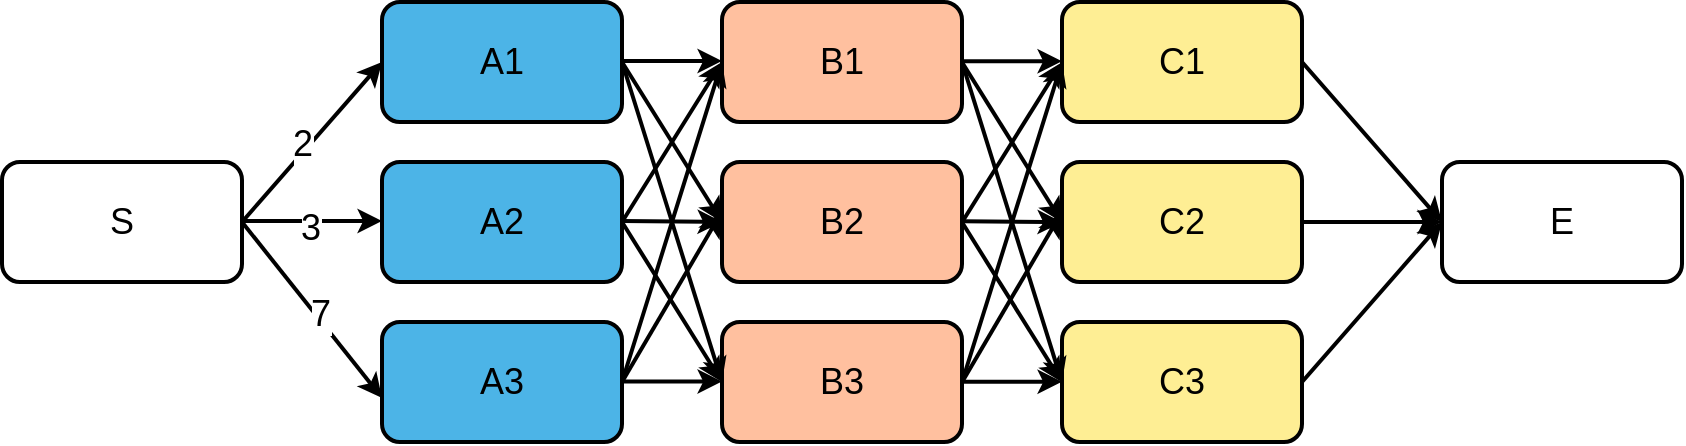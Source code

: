 <mxfile version="16.5.1" type="device" pages="10"><diagram id="IeV4z3LjLoU-jrJpBb6r" name="1"><mxGraphModel dx="2253" dy="852" grid="1" gridSize="10" guides="1" tooltips="1" connect="1" arrows="1" fold="1" page="1" pageScale="1" pageWidth="827" pageHeight="1169" math="0" shadow="0"><root><mxCell id="wiRBlctAMWUU96bmZBNh-0"/><mxCell id="wiRBlctAMWUU96bmZBNh-1" parent="wiRBlctAMWUU96bmZBNh-0"/><mxCell id="wiRBlctAMWUU96bmZBNh-2" value="&lt;font style=&quot;font-size: 18px&quot;&gt;S&lt;/font&gt;" style="rounded=1;whiteSpace=wrap;html=1;fillColor=none;strokeWidth=2;" parent="wiRBlctAMWUU96bmZBNh-1" vertex="1"><mxGeometry y="400" width="120" height="60" as="geometry"/></mxCell><mxCell id="wiRBlctAMWUU96bmZBNh-3" value="A1" style="rounded=1;whiteSpace=wrap;html=1;fillColor=#4CB4E7;strokeWidth=2;fontSize=18;" parent="wiRBlctAMWUU96bmZBNh-1" vertex="1"><mxGeometry x="190" y="320" width="120" height="60" as="geometry"/></mxCell><mxCell id="wiRBlctAMWUU96bmZBNh-4" value="" style="endArrow=classic;html=1;strokeWidth=2;rounded=0;fontSize=18;" parent="wiRBlctAMWUU96bmZBNh-1" edge="1"><mxGeometry width="50" height="50" relative="1" as="geometry"><mxPoint x="120" y="430" as="sourcePoint"/><mxPoint x="190" y="350" as="targetPoint"/></mxGeometry></mxCell><mxCell id="wiRBlctAMWUU96bmZBNh-42" value="2" style="edgeLabel;html=1;align=center;verticalAlign=middle;resizable=0;points=[];fontSize=18;" parent="wiRBlctAMWUU96bmZBNh-4" vertex="1" connectable="0"><mxGeometry x="-0.076" y="3" relative="1" as="geometry"><mxPoint as="offset"/></mxGeometry></mxCell><mxCell id="wiRBlctAMWUU96bmZBNh-5" value="A2" style="rounded=1;whiteSpace=wrap;html=1;fillColor=#4CB4E7;strokeWidth=2;fontSize=18;" parent="wiRBlctAMWUU96bmZBNh-1" vertex="1"><mxGeometry x="190" y="400" width="120" height="60" as="geometry"/></mxCell><mxCell id="wiRBlctAMWUU96bmZBNh-6" value="" style="endArrow=classic;html=1;strokeWidth=2;rounded=0;fontSize=18;" parent="wiRBlctAMWUU96bmZBNh-1" edge="1"><mxGeometry width="50" height="50" relative="1" as="geometry"><mxPoint x="120" y="429.5" as="sourcePoint"/><mxPoint x="190" y="429.5" as="targetPoint"/></mxGeometry></mxCell><mxCell id="wiRBlctAMWUU96bmZBNh-43" value="3" style="edgeLabel;html=1;align=center;verticalAlign=middle;resizable=0;points=[];fontSize=18;" parent="wiRBlctAMWUU96bmZBNh-6" vertex="1" connectable="0"><mxGeometry x="-0.029" y="-2" relative="1" as="geometry"><mxPoint y="1" as="offset"/></mxGeometry></mxCell><mxCell id="wiRBlctAMWUU96bmZBNh-7" value="A3" style="rounded=1;whiteSpace=wrap;html=1;fillColor=#4CB4E7;strokeWidth=2;fontSize=18;" parent="wiRBlctAMWUU96bmZBNh-1" vertex="1"><mxGeometry x="190" y="480" width="120" height="60" as="geometry"/></mxCell><mxCell id="wiRBlctAMWUU96bmZBNh-8" value="" style="endArrow=classic;html=1;strokeWidth=2;rounded=0;fontSize=18;entryX=0;entryY=0.633;entryDx=0;entryDy=0;entryPerimeter=0;exitX=1;exitY=0.5;exitDx=0;exitDy=0;" parent="wiRBlctAMWUU96bmZBNh-1" source="wiRBlctAMWUU96bmZBNh-2" target="wiRBlctAMWUU96bmZBNh-7" edge="1"><mxGeometry width="50" height="50" relative="1" as="geometry"><mxPoint x="130" y="450" as="sourcePoint"/><mxPoint x="130" y="490" as="targetPoint"/></mxGeometry></mxCell><mxCell id="wiRBlctAMWUU96bmZBNh-44" value="7" style="edgeLabel;html=1;align=center;verticalAlign=middle;resizable=0;points=[];fontSize=18;" parent="wiRBlctAMWUU96bmZBNh-8" vertex="1" connectable="0"><mxGeometry x="0.072" y="2" relative="1" as="geometry"><mxPoint as="offset"/></mxGeometry></mxCell><mxCell id="wiRBlctAMWUU96bmZBNh-9" value="B1" style="rounded=1;whiteSpace=wrap;html=1;fillColor=#FFC09F;strokeWidth=2;fontSize=18;" parent="wiRBlctAMWUU96bmZBNh-1" vertex="1"><mxGeometry x="360" y="320" width="120" height="60" as="geometry"/></mxCell><mxCell id="wiRBlctAMWUU96bmZBNh-10" value="B2" style="rounded=1;whiteSpace=wrap;html=1;fillColor=#FFC09F;strokeWidth=2;fontSize=18;" parent="wiRBlctAMWUU96bmZBNh-1" vertex="1"><mxGeometry x="360" y="400" width="120" height="60" as="geometry"/></mxCell><mxCell id="wiRBlctAMWUU96bmZBNh-11" value="B3" style="rounded=1;whiteSpace=wrap;html=1;fillColor=#FFC09F;strokeWidth=2;fontSize=18;" parent="wiRBlctAMWUU96bmZBNh-1" vertex="1"><mxGeometry x="360" y="480" width="120" height="60" as="geometry"/></mxCell><mxCell id="wiRBlctAMWUU96bmZBNh-12" value="C1" style="rounded=1;whiteSpace=wrap;html=1;fillColor=#feee94;strokeWidth=2;fontSize=18;" parent="wiRBlctAMWUU96bmZBNh-1" vertex="1"><mxGeometry x="530" y="320" width="120" height="60" as="geometry"/></mxCell><mxCell id="wiRBlctAMWUU96bmZBNh-13" value="C2" style="rounded=1;whiteSpace=wrap;html=1;fillColor=#feee94;strokeWidth=2;fontSize=18;" parent="wiRBlctAMWUU96bmZBNh-1" vertex="1"><mxGeometry x="530" y="400" width="120" height="60" as="geometry"/></mxCell><mxCell id="wiRBlctAMWUU96bmZBNh-14" value="C3" style="rounded=1;whiteSpace=wrap;html=1;fillColor=#feee94;strokeWidth=2;fontSize=18;" parent="wiRBlctAMWUU96bmZBNh-1" vertex="1"><mxGeometry x="530" y="480" width="120" height="60" as="geometry"/></mxCell><mxCell id="wiRBlctAMWUU96bmZBNh-15" value="E" style="rounded=1;whiteSpace=wrap;html=1;fillColor=none;strokeWidth=2;fontSize=18;" parent="wiRBlctAMWUU96bmZBNh-1" vertex="1"><mxGeometry x="720" y="400" width="120" height="60" as="geometry"/></mxCell><mxCell id="wiRBlctAMWUU96bmZBNh-16" value="" style="endArrow=classic;html=1;strokeWidth=2;rounded=0;fontSize=18;exitX=1;exitY=0.5;exitDx=0;exitDy=0;" parent="wiRBlctAMWUU96bmZBNh-1" source="wiRBlctAMWUU96bmZBNh-7" edge="1"><mxGeometry width="50" height="50" relative="1" as="geometry"><mxPoint x="330" y="460" as="sourcePoint"/><mxPoint x="360" y="350" as="targetPoint"/></mxGeometry></mxCell><mxCell id="wiRBlctAMWUU96bmZBNh-17" value="" style="endArrow=classic;html=1;strokeWidth=2;rounded=0;fontSize=18;entryX=0;entryY=0.5;entryDx=0;entryDy=0;" parent="wiRBlctAMWUU96bmZBNh-1" target="wiRBlctAMWUU96bmZBNh-10" edge="1"><mxGeometry width="50" height="50" relative="1" as="geometry"><mxPoint x="310" y="350" as="sourcePoint"/><mxPoint x="380" y="430" as="targetPoint"/></mxGeometry></mxCell><mxCell id="wiRBlctAMWUU96bmZBNh-18" value="" style="endArrow=classic;html=1;strokeWidth=2;rounded=0;fontSize=18;exitX=1;exitY=0.5;exitDx=0;exitDy=0;entryX=0;entryY=0.5;entryDx=0;entryDy=0;" parent="wiRBlctAMWUU96bmZBNh-1" source="wiRBlctAMWUU96bmZBNh-5" target="wiRBlctAMWUU96bmZBNh-11" edge="1"><mxGeometry width="50" height="50" relative="1" as="geometry"><mxPoint x="340" y="460" as="sourcePoint"/><mxPoint x="340" y="500" as="targetPoint"/></mxGeometry></mxCell><mxCell id="wiRBlctAMWUU96bmZBNh-22" value="" style="endArrow=classic;html=1;strokeWidth=2;rounded=0;fontSize=18;entryX=0;entryY=0.5;entryDx=0;entryDy=0;" parent="wiRBlctAMWUU96bmZBNh-1" target="wiRBlctAMWUU96bmZBNh-15" edge="1"><mxGeometry width="50" height="50" relative="1" as="geometry"><mxPoint x="650" y="350" as="sourcePoint"/><mxPoint x="730" y="430" as="targetPoint"/></mxGeometry></mxCell><mxCell id="wiRBlctAMWUU96bmZBNh-23" value="" style="endArrow=classic;html=1;strokeWidth=2;rounded=0;fontSize=18;exitX=1;exitY=0.5;exitDx=0;exitDy=0;" parent="wiRBlctAMWUU96bmZBNh-1" source="wiRBlctAMWUU96bmZBNh-13" edge="1"><mxGeometry width="50" height="50" relative="1" as="geometry"><mxPoint x="670" y="410" as="sourcePoint"/><mxPoint x="720" y="430" as="targetPoint"/></mxGeometry></mxCell><mxCell id="wiRBlctAMWUU96bmZBNh-24" value="" style="endArrow=classic;html=1;strokeWidth=2;rounded=0;fontSize=18;exitX=1;exitY=0.5;exitDx=0;exitDy=0;" parent="wiRBlctAMWUU96bmZBNh-1" source="wiRBlctAMWUU96bmZBNh-14" edge="1"><mxGeometry width="50" height="50" relative="1" as="geometry"><mxPoint x="650" y="510" as="sourcePoint"/><mxPoint x="720" y="430" as="targetPoint"/></mxGeometry></mxCell><mxCell id="wiRBlctAMWUU96bmZBNh-25" value="" style="endArrow=classic;html=1;strokeWidth=2;rounded=0;fontSize=18;" parent="wiRBlctAMWUU96bmZBNh-1" edge="1"><mxGeometry width="50" height="50" relative="1" as="geometry"><mxPoint x="310" y="349.5" as="sourcePoint"/><mxPoint x="360" y="349.5" as="targetPoint"/></mxGeometry></mxCell><mxCell id="wiRBlctAMWUU96bmZBNh-26" value="" style="endArrow=classic;html=1;strokeWidth=2;rounded=0;fontSize=18;entryX=0;entryY=0.5;entryDx=0;entryDy=0;" parent="wiRBlctAMWUU96bmZBNh-1" target="wiRBlctAMWUU96bmZBNh-11" edge="1"><mxGeometry width="50" height="50" relative="1" as="geometry"><mxPoint x="310" y="350" as="sourcePoint"/><mxPoint x="390" y="480" as="targetPoint"/></mxGeometry></mxCell><mxCell id="wiRBlctAMWUU96bmZBNh-27" value="" style="endArrow=classic;html=1;strokeWidth=2;rounded=0;fontSize=18;" parent="wiRBlctAMWUU96bmZBNh-1" edge="1"><mxGeometry width="50" height="50" relative="1" as="geometry"><mxPoint x="310" y="429.5" as="sourcePoint"/><mxPoint x="360" y="430" as="targetPoint"/></mxGeometry></mxCell><mxCell id="wiRBlctAMWUU96bmZBNh-28" value="" style="endArrow=classic;html=1;strokeWidth=2;rounded=0;fontSize=18;entryX=0;entryY=0.5;entryDx=0;entryDy=0;" parent="wiRBlctAMWUU96bmZBNh-1" target="wiRBlctAMWUU96bmZBNh-9" edge="1"><mxGeometry width="50" height="50" relative="1" as="geometry"><mxPoint x="310" y="430" as="sourcePoint"/><mxPoint x="350" y="310" as="targetPoint"/></mxGeometry></mxCell><mxCell id="wiRBlctAMWUU96bmZBNh-29" value="" style="endArrow=classic;html=1;strokeWidth=2;rounded=0;fontSize=18;" parent="wiRBlctAMWUU96bmZBNh-1" edge="1"><mxGeometry width="50" height="50" relative="1" as="geometry"><mxPoint x="310" y="509.76" as="sourcePoint"/><mxPoint x="360" y="509.76" as="targetPoint"/></mxGeometry></mxCell><mxCell id="wiRBlctAMWUU96bmZBNh-30" value="" style="endArrow=classic;html=1;strokeWidth=2;rounded=0;fontSize=18;entryX=-0.002;entryY=0.42;entryDx=0;entryDy=0;entryPerimeter=0;" parent="wiRBlctAMWUU96bmZBNh-1" target="wiRBlctAMWUU96bmZBNh-10" edge="1"><mxGeometry width="50" height="50" relative="1" as="geometry"><mxPoint x="310" y="510" as="sourcePoint"/><mxPoint x="350" y="440" as="targetPoint"/></mxGeometry></mxCell><mxCell id="wiRBlctAMWUU96bmZBNh-31" value="" style="endArrow=classic;html=1;strokeWidth=2;rounded=0;fontSize=18;exitX=1;exitY=0.5;exitDx=0;exitDy=0;" parent="wiRBlctAMWUU96bmZBNh-1" edge="1"><mxGeometry width="50" height="50" relative="1" as="geometry"><mxPoint x="480" y="510.13" as="sourcePoint"/><mxPoint x="530" y="350.13" as="targetPoint"/></mxGeometry></mxCell><mxCell id="wiRBlctAMWUU96bmZBNh-32" value="" style="endArrow=classic;html=1;strokeWidth=2;rounded=0;fontSize=18;entryX=0;entryY=0.5;entryDx=0;entryDy=0;" parent="wiRBlctAMWUU96bmZBNh-1" edge="1"><mxGeometry width="50" height="50" relative="1" as="geometry"><mxPoint x="480" y="350.13" as="sourcePoint"/><mxPoint x="530" y="430.13" as="targetPoint"/></mxGeometry></mxCell><mxCell id="wiRBlctAMWUU96bmZBNh-33" value="" style="endArrow=classic;html=1;strokeWidth=2;rounded=0;fontSize=18;exitX=1;exitY=0.5;exitDx=0;exitDy=0;entryX=0;entryY=0.5;entryDx=0;entryDy=0;" parent="wiRBlctAMWUU96bmZBNh-1" edge="1"><mxGeometry width="50" height="50" relative="1" as="geometry"><mxPoint x="480" y="430.13" as="sourcePoint"/><mxPoint x="530" y="510.13" as="targetPoint"/></mxGeometry></mxCell><mxCell id="wiRBlctAMWUU96bmZBNh-34" value="" style="endArrow=classic;html=1;strokeWidth=2;rounded=0;fontSize=18;" parent="wiRBlctAMWUU96bmZBNh-1" edge="1"><mxGeometry width="50" height="50" relative="1" as="geometry"><mxPoint x="480" y="349.63" as="sourcePoint"/><mxPoint x="530" y="349.63" as="targetPoint"/></mxGeometry></mxCell><mxCell id="wiRBlctAMWUU96bmZBNh-35" value="" style="endArrow=classic;html=1;strokeWidth=2;rounded=0;fontSize=18;entryX=0;entryY=0.5;entryDx=0;entryDy=0;" parent="wiRBlctAMWUU96bmZBNh-1" edge="1"><mxGeometry width="50" height="50" relative="1" as="geometry"><mxPoint x="480" y="350.13" as="sourcePoint"/><mxPoint x="530" y="510.13" as="targetPoint"/></mxGeometry></mxCell><mxCell id="wiRBlctAMWUU96bmZBNh-36" value="" style="endArrow=classic;html=1;strokeWidth=2;rounded=0;fontSize=18;" parent="wiRBlctAMWUU96bmZBNh-1" edge="1"><mxGeometry width="50" height="50" relative="1" as="geometry"><mxPoint x="480" y="429.63" as="sourcePoint"/><mxPoint x="530" y="430.13" as="targetPoint"/></mxGeometry></mxCell><mxCell id="wiRBlctAMWUU96bmZBNh-37" value="" style="endArrow=classic;html=1;strokeWidth=2;rounded=0;fontSize=18;entryX=0;entryY=0.5;entryDx=0;entryDy=0;" parent="wiRBlctAMWUU96bmZBNh-1" edge="1"><mxGeometry width="50" height="50" relative="1" as="geometry"><mxPoint x="480" y="430.13" as="sourcePoint"/><mxPoint x="530" y="350.13" as="targetPoint"/></mxGeometry></mxCell><mxCell id="wiRBlctAMWUU96bmZBNh-38" value="" style="endArrow=classic;html=1;strokeWidth=2;rounded=0;fontSize=18;" parent="wiRBlctAMWUU96bmZBNh-1" edge="1"><mxGeometry width="50" height="50" relative="1" as="geometry"><mxPoint x="480" y="509.89" as="sourcePoint"/><mxPoint x="530" y="509.89" as="targetPoint"/></mxGeometry></mxCell><mxCell id="wiRBlctAMWUU96bmZBNh-39" value="" style="endArrow=classic;html=1;strokeWidth=2;rounded=0;fontSize=18;entryX=-0.002;entryY=0.42;entryDx=0;entryDy=0;entryPerimeter=0;" parent="wiRBlctAMWUU96bmZBNh-1" edge="1"><mxGeometry width="50" height="50" relative="1" as="geometry"><mxPoint x="480" y="510.13" as="sourcePoint"/><mxPoint x="529.76" y="425.33" as="targetPoint"/></mxGeometry></mxCell></root></mxGraphModel></diagram><diagram id="14gpms-SrWwa4NAMcaww" name="2"><mxGraphModel dx="2253" dy="852" grid="1" gridSize="10" guides="1" tooltips="1" connect="1" arrows="1" fold="1" page="1" pageScale="1" pageWidth="827" pageHeight="1169" math="0" shadow="0"><root><mxCell id="0"/><mxCell id="1" parent="0"/><mxCell id="O--VEpG-N4n93llRWMkV-1" value="&lt;font style=&quot;font-size: 18px&quot;&gt;S&lt;/font&gt;" style="rounded=1;whiteSpace=wrap;html=1;fillColor=none;strokeWidth=2;" parent="1" vertex="1"><mxGeometry y="400" width="120" height="60" as="geometry"/></mxCell><mxCell id="O--VEpG-N4n93llRWMkV-2" value="A1" style="rounded=1;whiteSpace=wrap;html=1;fillColor=#4CB4E7;strokeWidth=2;fontSize=18;" parent="1" vertex="1"><mxGeometry x="190" y="320" width="120" height="60" as="geometry"/></mxCell><mxCell id="O--VEpG-N4n93llRWMkV-3" value="" style="endArrow=classic;html=1;strokeWidth=2;rounded=0;fontSize=18;" parent="1" edge="1"><mxGeometry width="50" height="50" relative="1" as="geometry"><mxPoint x="120" y="430" as="sourcePoint"/><mxPoint x="190" y="350" as="targetPoint"/></mxGeometry></mxCell><mxCell id="O--VEpG-N4n93llRWMkV-4" value="A2" style="rounded=1;whiteSpace=wrap;html=1;fillColor=#4CB4E7;strokeWidth=2;fontSize=18;" parent="1" vertex="1"><mxGeometry x="190" y="400" width="120" height="60" as="geometry"/></mxCell><mxCell id="O--VEpG-N4n93llRWMkV-5" value="" style="endArrow=classic;html=1;strokeWidth=2;rounded=0;fontSize=18;" parent="1" edge="1"><mxGeometry width="50" height="50" relative="1" as="geometry"><mxPoint x="120" y="429.5" as="sourcePoint"/><mxPoint x="190" y="429.5" as="targetPoint"/></mxGeometry></mxCell><mxCell id="O--VEpG-N4n93llRWMkV-6" value="A3" style="rounded=1;whiteSpace=wrap;html=1;fillColor=#4CB4E7;strokeWidth=2;fontSize=18;" parent="1" vertex="1"><mxGeometry x="190" y="480" width="120" height="60" as="geometry"/></mxCell><mxCell id="O--VEpG-N4n93llRWMkV-7" value="" style="endArrow=classic;html=1;strokeWidth=2;rounded=0;fontSize=18;entryX=0;entryY=0.633;entryDx=0;entryDy=0;entryPerimeter=0;exitX=1;exitY=0.5;exitDx=0;exitDy=0;" parent="1" source="O--VEpG-N4n93llRWMkV-1" target="O--VEpG-N4n93llRWMkV-6" edge="1"><mxGeometry width="50" height="50" relative="1" as="geometry"><mxPoint x="130" y="450" as="sourcePoint"/><mxPoint x="130" y="490" as="targetPoint"/></mxGeometry></mxCell><mxCell id="O--VEpG-N4n93llRWMkV-8" value="B1" style="rounded=1;whiteSpace=wrap;html=1;fillColor=#FFC09F;strokeWidth=2;fontSize=18;" parent="1" vertex="1"><mxGeometry x="360" y="320" width="120" height="60" as="geometry"/></mxCell><mxCell id="O--VEpG-N4n93llRWMkV-9" value="B2" style="rounded=1;whiteSpace=wrap;html=1;fillColor=#FFC09F;strokeWidth=2;fontSize=18;" parent="1" vertex="1"><mxGeometry x="360" y="400" width="120" height="60" as="geometry"/></mxCell><mxCell id="O--VEpG-N4n93llRWMkV-10" value="B3" style="rounded=1;whiteSpace=wrap;html=1;fillColor=#FFC09F;strokeWidth=2;fontSize=18;" parent="1" vertex="1"><mxGeometry x="360" y="480" width="120" height="60" as="geometry"/></mxCell><mxCell id="O--VEpG-N4n93llRWMkV-11" value="C1" style="rounded=1;whiteSpace=wrap;html=1;fillColor=#feee94;strokeWidth=2;fontSize=18;" parent="1" vertex="1"><mxGeometry x="530" y="320" width="120" height="60" as="geometry"/></mxCell><mxCell id="O--VEpG-N4n93llRWMkV-12" value="C2" style="rounded=1;whiteSpace=wrap;html=1;fillColor=#feee94;strokeWidth=2;fontSize=18;" parent="1" vertex="1"><mxGeometry x="530" y="400" width="120" height="60" as="geometry"/></mxCell><mxCell id="O--VEpG-N4n93llRWMkV-13" value="C3" style="rounded=1;whiteSpace=wrap;html=1;fillColor=#feee94;strokeWidth=2;fontSize=18;" parent="1" vertex="1"><mxGeometry x="530" y="480" width="120" height="60" as="geometry"/></mxCell><mxCell id="O--VEpG-N4n93llRWMkV-14" value="E" style="rounded=1;whiteSpace=wrap;html=1;fillColor=none;strokeWidth=2;fontSize=18;" parent="1" vertex="1"><mxGeometry x="720" y="400" width="120" height="60" as="geometry"/></mxCell></root></mxGraphModel></diagram><diagram id="Zgkv8c3CZeacosNwa1Gf" name="3"><mxGraphModel dx="2253" dy="852" grid="1" gridSize="10" guides="1" tooltips="1" connect="1" arrows="1" fold="1" page="1" pageScale="1" pageWidth="827" pageHeight="1169" math="0" shadow="0"><root><mxCell id="RjVhcJeTLjDNl_Sndxq1-0"/><mxCell id="RjVhcJeTLjDNl_Sndxq1-1" parent="RjVhcJeTLjDNl_Sndxq1-0"/><mxCell id="1sgri3Ai8kp6iSLVei0u-0" value="&lt;font style=&quot;font-size: 18px&quot;&gt;S&lt;/font&gt;" style="rounded=1;whiteSpace=wrap;html=1;fillColor=none;strokeWidth=2;" parent="RjVhcJeTLjDNl_Sndxq1-1" vertex="1"><mxGeometry y="400" width="120" height="60" as="geometry"/></mxCell><mxCell id="1sgri3Ai8kp6iSLVei0u-1" value="A1" style="rounded=1;whiteSpace=wrap;html=1;fillColor=#4CB4E7;strokeWidth=2;fontSize=18;" parent="RjVhcJeTLjDNl_Sndxq1-1" vertex="1"><mxGeometry x="190" y="320" width="120" height="60" as="geometry"/></mxCell><mxCell id="1sgri3Ai8kp6iSLVei0u-2" value="" style="endArrow=classic;html=1;strokeWidth=2;rounded=0;fontSize=18;" parent="RjVhcJeTLjDNl_Sndxq1-1" edge="1"><mxGeometry width="50" height="50" relative="1" as="geometry"><mxPoint x="120" y="430" as="sourcePoint"/><mxPoint x="190" y="350" as="targetPoint"/></mxGeometry></mxCell><mxCell id="1sgri3Ai8kp6iSLVei0u-3" value="A2" style="rounded=1;whiteSpace=wrap;html=1;fillColor=#4CB4E7;strokeWidth=2;fontSize=18;" parent="RjVhcJeTLjDNl_Sndxq1-1" vertex="1"><mxGeometry x="190" y="400" width="120" height="60" as="geometry"/></mxCell><mxCell id="1sgri3Ai8kp6iSLVei0u-4" value="" style="endArrow=classic;html=1;strokeWidth=2;rounded=0;fontSize=18;" parent="RjVhcJeTLjDNl_Sndxq1-1" edge="1"><mxGeometry width="50" height="50" relative="1" as="geometry"><mxPoint x="120" y="429.5" as="sourcePoint"/><mxPoint x="190" y="429.5" as="targetPoint"/></mxGeometry></mxCell><mxCell id="1sgri3Ai8kp6iSLVei0u-5" value="A3" style="rounded=1;whiteSpace=wrap;html=1;fillColor=#4CB4E7;strokeWidth=2;fontSize=18;" parent="RjVhcJeTLjDNl_Sndxq1-1" vertex="1"><mxGeometry x="190" y="480" width="120" height="60" as="geometry"/></mxCell><mxCell id="1sgri3Ai8kp6iSLVei0u-6" value="" style="endArrow=classic;html=1;strokeWidth=2;rounded=0;fontSize=18;entryX=0;entryY=0.633;entryDx=0;entryDy=0;entryPerimeter=0;exitX=1;exitY=0.5;exitDx=0;exitDy=0;" parent="RjVhcJeTLjDNl_Sndxq1-1" source="1sgri3Ai8kp6iSLVei0u-0" target="1sgri3Ai8kp6iSLVei0u-5" edge="1"><mxGeometry width="50" height="50" relative="1" as="geometry"><mxPoint x="130" y="450" as="sourcePoint"/><mxPoint x="130" y="490" as="targetPoint"/></mxGeometry></mxCell><mxCell id="1sgri3Ai8kp6iSLVei0u-7" value="B1" style="rounded=1;whiteSpace=wrap;html=1;fillColor=#FFC09F;strokeWidth=2;fontSize=18;" parent="RjVhcJeTLjDNl_Sndxq1-1" vertex="1"><mxGeometry x="360" y="320" width="120" height="60" as="geometry"/></mxCell><mxCell id="1sgri3Ai8kp6iSLVei0u-8" value="B2" style="rounded=1;whiteSpace=wrap;html=1;fillColor=#FFC09F;strokeWidth=2;fontSize=18;" parent="RjVhcJeTLjDNl_Sndxq1-1" vertex="1"><mxGeometry x="360" y="400" width="120" height="60" as="geometry"/></mxCell><mxCell id="1sgri3Ai8kp6iSLVei0u-9" value="B3" style="rounded=1;whiteSpace=wrap;html=1;fillColor=#FFC09F;strokeWidth=2;fontSize=18;" parent="RjVhcJeTLjDNl_Sndxq1-1" vertex="1"><mxGeometry x="360" y="480" width="120" height="60" as="geometry"/></mxCell><mxCell id="1sgri3Ai8kp6iSLVei0u-10" value="C1" style="rounded=1;whiteSpace=wrap;html=1;fillColor=#feee94;strokeWidth=2;fontSize=18;" parent="RjVhcJeTLjDNl_Sndxq1-1" vertex="1"><mxGeometry x="530" y="320" width="120" height="60" as="geometry"/></mxCell><mxCell id="1sgri3Ai8kp6iSLVei0u-11" value="C2" style="rounded=1;whiteSpace=wrap;html=1;fillColor=#feee94;strokeWidth=2;fontSize=18;" parent="RjVhcJeTLjDNl_Sndxq1-1" vertex="1"><mxGeometry x="530" y="400" width="120" height="60" as="geometry"/></mxCell><mxCell id="1sgri3Ai8kp6iSLVei0u-12" value="C3" style="rounded=1;whiteSpace=wrap;html=1;fillColor=#feee94;strokeWidth=2;fontSize=18;" parent="RjVhcJeTLjDNl_Sndxq1-1" vertex="1"><mxGeometry x="530" y="480" width="120" height="60" as="geometry"/></mxCell><mxCell id="1sgri3Ai8kp6iSLVei0u-13" value="E" style="rounded=1;whiteSpace=wrap;html=1;fillColor=none;strokeWidth=2;fontSize=18;" parent="RjVhcJeTLjDNl_Sndxq1-1" vertex="1"><mxGeometry x="720" y="400" width="120" height="60" as="geometry"/></mxCell><mxCell id="1sgri3Ai8kp6iSLVei0u-14" value="" style="endArrow=classic;html=1;strokeWidth=2;rounded=0;fontSize=18;entryX=0;entryY=0.5;entryDx=0;entryDy=0;" parent="RjVhcJeTLjDNl_Sndxq1-1" target="1sgri3Ai8kp6iSLVei0u-7" edge="1"><mxGeometry width="50" height="50" relative="1" as="geometry"><mxPoint x="310" y="349.71" as="sourcePoint"/><mxPoint x="350" y="349.71" as="targetPoint"/></mxGeometry></mxCell><mxCell id="1sgri3Ai8kp6iSLVei0u-15" value="" style="endArrow=classic;html=1;strokeWidth=2;rounded=0;fontSize=18;exitX=1;exitY=0.5;exitDx=0;exitDy=0;" parent="RjVhcJeTLjDNl_Sndxq1-1" source="1sgri3Ai8kp6iSLVei0u-3" edge="1"><mxGeometry width="50" height="50" relative="1" as="geometry"><mxPoint x="410" y="420" as="sourcePoint"/><mxPoint x="360" y="350" as="targetPoint"/></mxGeometry></mxCell><mxCell id="1sgri3Ai8kp6iSLVei0u-16" value="" style="endArrow=classic;html=1;strokeWidth=2;rounded=0;fontSize=18;exitX=1;exitY=0.5;exitDx=0;exitDy=0;" parent="RjVhcJeTLjDNl_Sndxq1-1" source="1sgri3Ai8kp6iSLVei0u-5" edge="1"><mxGeometry width="50" height="50" relative="1" as="geometry"><mxPoint x="330" y="460" as="sourcePoint"/><mxPoint x="360" y="350" as="targetPoint"/></mxGeometry></mxCell></root></mxGraphModel></diagram><diagram id="5SaLRU8R8rgUMynYtouf" name="4"><mxGraphModel dx="2253" dy="852" grid="1" gridSize="10" guides="1" tooltips="1" connect="1" arrows="1" fold="1" page="1" pageScale="1" pageWidth="827" pageHeight="1169" math="0" shadow="0"><root><mxCell id="UMqQcQquc3N5X_1fqwTs-0"/><mxCell id="UMqQcQquc3N5X_1fqwTs-1" parent="UMqQcQquc3N5X_1fqwTs-0"/><mxCell id="ooPzUdjEnsf9MCyTshUB-0" value="&lt;font style=&quot;font-size: 18px&quot;&gt;S&lt;/font&gt;" style="rounded=1;whiteSpace=wrap;html=1;fillColor=none;strokeWidth=2;" parent="UMqQcQquc3N5X_1fqwTs-1" vertex="1"><mxGeometry y="400" width="120" height="60" as="geometry"/></mxCell><mxCell id="ooPzUdjEnsf9MCyTshUB-1" value="A1" style="rounded=1;whiteSpace=wrap;html=1;fillColor=#4CB4E7;strokeWidth=2;fontSize=18;" parent="UMqQcQquc3N5X_1fqwTs-1" vertex="1"><mxGeometry x="190" y="320" width="120" height="60" as="geometry"/></mxCell><mxCell id="ooPzUdjEnsf9MCyTshUB-3" value="A2" style="rounded=1;whiteSpace=wrap;html=1;fillColor=#4CB4E7;strokeWidth=2;fontSize=18;" parent="UMqQcQquc3N5X_1fqwTs-1" vertex="1"><mxGeometry x="190" y="400" width="120" height="60" as="geometry"/></mxCell><mxCell id="ooPzUdjEnsf9MCyTshUB-5" value="A3" style="rounded=1;whiteSpace=wrap;html=1;fillColor=#4CB4E7;strokeWidth=2;fontSize=18;" parent="UMqQcQquc3N5X_1fqwTs-1" vertex="1"><mxGeometry x="190" y="480" width="120" height="60" as="geometry"/></mxCell><mxCell id="ooPzUdjEnsf9MCyTshUB-6" value="" style="endArrow=classic;html=1;strokeWidth=2;rounded=0;fontSize=18;entryX=0;entryY=0.633;entryDx=0;entryDy=0;entryPerimeter=0;exitX=1;exitY=0.5;exitDx=0;exitDy=0;" parent="UMqQcQquc3N5X_1fqwTs-1" source="ooPzUdjEnsf9MCyTshUB-0" target="ooPzUdjEnsf9MCyTshUB-5" edge="1"><mxGeometry width="50" height="50" relative="1" as="geometry"><mxPoint x="130" y="450" as="sourcePoint"/><mxPoint x="130" y="490" as="targetPoint"/></mxGeometry></mxCell><mxCell id="ooPzUdjEnsf9MCyTshUB-7" value="B1" style="rounded=1;whiteSpace=wrap;html=1;fillColor=#FFC09F;strokeWidth=2;fontSize=18;" parent="UMqQcQquc3N5X_1fqwTs-1" vertex="1"><mxGeometry x="360" y="320" width="120" height="60" as="geometry"/></mxCell><mxCell id="ooPzUdjEnsf9MCyTshUB-8" value="B2" style="rounded=1;whiteSpace=wrap;html=1;fillColor=#FFC09F;strokeWidth=2;fontSize=18;" parent="UMqQcQquc3N5X_1fqwTs-1" vertex="1"><mxGeometry x="360" y="400" width="120" height="60" as="geometry"/></mxCell><mxCell id="ooPzUdjEnsf9MCyTshUB-9" value="B3" style="rounded=1;whiteSpace=wrap;html=1;fillColor=#FFC09F;strokeWidth=2;fontSize=18;" parent="UMqQcQquc3N5X_1fqwTs-1" vertex="1"><mxGeometry x="360" y="480" width="120" height="60" as="geometry"/></mxCell><mxCell id="ooPzUdjEnsf9MCyTshUB-10" value="C1" style="rounded=1;whiteSpace=wrap;html=1;fillColor=#feee94;strokeWidth=2;fontSize=18;" parent="UMqQcQquc3N5X_1fqwTs-1" vertex="1"><mxGeometry x="530" y="320" width="120" height="60" as="geometry"/></mxCell><mxCell id="ooPzUdjEnsf9MCyTshUB-11" value="C2" style="rounded=1;whiteSpace=wrap;html=1;fillColor=#feee94;strokeWidth=2;fontSize=18;" parent="UMqQcQquc3N5X_1fqwTs-1" vertex="1"><mxGeometry x="530" y="400" width="120" height="60" as="geometry"/></mxCell><mxCell id="ooPzUdjEnsf9MCyTshUB-12" value="C3" style="rounded=1;whiteSpace=wrap;html=1;fillColor=#feee94;strokeWidth=2;fontSize=18;" parent="UMqQcQquc3N5X_1fqwTs-1" vertex="1"><mxGeometry x="530" y="480" width="120" height="60" as="geometry"/></mxCell><mxCell id="ooPzUdjEnsf9MCyTshUB-13" value="E" style="rounded=1;whiteSpace=wrap;html=1;fillColor=none;strokeWidth=2;fontSize=18;" parent="UMqQcQquc3N5X_1fqwTs-1" vertex="1"><mxGeometry x="720" y="400" width="120" height="60" as="geometry"/></mxCell><mxCell id="ooPzUdjEnsf9MCyTshUB-16" value="" style="endArrow=classic;html=1;strokeWidth=2;rounded=0;fontSize=18;exitX=1;exitY=0.5;exitDx=0;exitDy=0;" parent="UMqQcQquc3N5X_1fqwTs-1" source="ooPzUdjEnsf9MCyTshUB-5" edge="1"><mxGeometry width="50" height="50" relative="1" as="geometry"><mxPoint x="330" y="460" as="sourcePoint"/><mxPoint x="360" y="350" as="targetPoint"/></mxGeometry></mxCell></root></mxGraphModel></diagram><diagram id="g8Bx3k2RMKRQij05l3dD" name="5"><mxGraphModel dx="2253" dy="852" grid="1" gridSize="10" guides="1" tooltips="1" connect="1" arrows="1" fold="1" page="1" pageScale="1" pageWidth="827" pageHeight="1169" math="0" shadow="0"><root><mxCell id="kY3VJ2uVVDjvG5QDADVC-0"/><mxCell id="kY3VJ2uVVDjvG5QDADVC-1" parent="kY3VJ2uVVDjvG5QDADVC-0"/><mxCell id="nuC5XuJVHXqqYSEahgYm-0" value="&lt;font style=&quot;font-size: 18px&quot;&gt;S&lt;/font&gt;" style="rounded=1;whiteSpace=wrap;html=1;fillColor=none;strokeWidth=2;" parent="kY3VJ2uVVDjvG5QDADVC-1" vertex="1"><mxGeometry y="400" width="120" height="60" as="geometry"/></mxCell><mxCell id="nuC5XuJVHXqqYSEahgYm-1" value="A1" style="rounded=1;whiteSpace=wrap;html=1;fillColor=#4CB4E7;strokeWidth=2;fontSize=18;" parent="kY3VJ2uVVDjvG5QDADVC-1" vertex="1"><mxGeometry x="190" y="320" width="120" height="60" as="geometry"/></mxCell><mxCell id="nuC5XuJVHXqqYSEahgYm-2" value="" style="endArrow=classic;html=1;strokeWidth=2;rounded=0;fontSize=18;" parent="kY3VJ2uVVDjvG5QDADVC-1" edge="1"><mxGeometry width="50" height="50" relative="1" as="geometry"><mxPoint x="120" y="430" as="sourcePoint"/><mxPoint x="190" y="350" as="targetPoint"/></mxGeometry></mxCell><mxCell id="nuC5XuJVHXqqYSEahgYm-3" value="A2" style="rounded=1;whiteSpace=wrap;html=1;fillColor=#4CB4E7;strokeWidth=2;fontSize=18;" parent="kY3VJ2uVVDjvG5QDADVC-1" vertex="1"><mxGeometry x="190" y="400" width="120" height="60" as="geometry"/></mxCell><mxCell id="nuC5XuJVHXqqYSEahgYm-4" value="" style="endArrow=classic;html=1;strokeWidth=2;rounded=0;fontSize=18;" parent="kY3VJ2uVVDjvG5QDADVC-1" edge="1"><mxGeometry width="50" height="50" relative="1" as="geometry"><mxPoint x="120" y="429.5" as="sourcePoint"/><mxPoint x="190" y="429.5" as="targetPoint"/></mxGeometry></mxCell><mxCell id="nuC5XuJVHXqqYSEahgYm-5" value="A3" style="rounded=1;whiteSpace=wrap;html=1;fillColor=#4CB4E7;strokeWidth=2;fontSize=18;" parent="kY3VJ2uVVDjvG5QDADVC-1" vertex="1"><mxGeometry x="190" y="480" width="120" height="60" as="geometry"/></mxCell><mxCell id="nuC5XuJVHXqqYSEahgYm-6" value="" style="endArrow=classic;html=1;strokeWidth=2;rounded=0;fontSize=18;entryX=0;entryY=0.633;entryDx=0;entryDy=0;entryPerimeter=0;exitX=1;exitY=0.5;exitDx=0;exitDy=0;" parent="kY3VJ2uVVDjvG5QDADVC-1" source="nuC5XuJVHXqqYSEahgYm-0" target="nuC5XuJVHXqqYSEahgYm-5" edge="1"><mxGeometry width="50" height="50" relative="1" as="geometry"><mxPoint x="130" y="450" as="sourcePoint"/><mxPoint x="130" y="490" as="targetPoint"/></mxGeometry></mxCell><mxCell id="nuC5XuJVHXqqYSEahgYm-7" value="B1" style="rounded=1;whiteSpace=wrap;html=1;fillColor=#FFC09F;strokeWidth=2;fontSize=18;" parent="kY3VJ2uVVDjvG5QDADVC-1" vertex="1"><mxGeometry x="360" y="320" width="120" height="60" as="geometry"/></mxCell><mxCell id="nuC5XuJVHXqqYSEahgYm-8" value="B2" style="rounded=1;whiteSpace=wrap;html=1;fillColor=#FFC09F;strokeWidth=2;fontSize=18;" parent="kY3VJ2uVVDjvG5QDADVC-1" vertex="1"><mxGeometry x="360" y="400" width="120" height="60" as="geometry"/></mxCell><mxCell id="nuC5XuJVHXqqYSEahgYm-9" value="B3" style="rounded=1;whiteSpace=wrap;html=1;fillColor=#FFC09F;strokeWidth=2;fontSize=18;" parent="kY3VJ2uVVDjvG5QDADVC-1" vertex="1"><mxGeometry x="360" y="480" width="120" height="60" as="geometry"/></mxCell><mxCell id="nuC5XuJVHXqqYSEahgYm-10" value="C1" style="rounded=1;whiteSpace=wrap;html=1;fillColor=#feee94;strokeWidth=2;fontSize=18;" parent="kY3VJ2uVVDjvG5QDADVC-1" vertex="1"><mxGeometry x="530" y="320" width="120" height="60" as="geometry"/></mxCell><mxCell id="nuC5XuJVHXqqYSEahgYm-11" value="C2" style="rounded=1;whiteSpace=wrap;html=1;fillColor=#feee94;strokeWidth=2;fontSize=18;" parent="kY3VJ2uVVDjvG5QDADVC-1" vertex="1"><mxGeometry x="530" y="400" width="120" height="60" as="geometry"/></mxCell><mxCell id="nuC5XuJVHXqqYSEahgYm-12" value="C3" style="rounded=1;whiteSpace=wrap;html=1;fillColor=#feee94;strokeWidth=2;fontSize=18;" parent="kY3VJ2uVVDjvG5QDADVC-1" vertex="1"><mxGeometry x="530" y="480" width="120" height="60" as="geometry"/></mxCell><mxCell id="nuC5XuJVHXqqYSEahgYm-13" value="E" style="rounded=1;whiteSpace=wrap;html=1;fillColor=none;strokeWidth=2;fontSize=18;" parent="kY3VJ2uVVDjvG5QDADVC-1" vertex="1"><mxGeometry x="720" y="400" width="120" height="60" as="geometry"/></mxCell><mxCell id="nuC5XuJVHXqqYSEahgYm-16" value="" style="endArrow=classic;html=1;strokeWidth=2;rounded=0;fontSize=18;exitX=1;exitY=0.5;exitDx=0;exitDy=0;" parent="kY3VJ2uVVDjvG5QDADVC-1" source="nuC5XuJVHXqqYSEahgYm-5" edge="1"><mxGeometry width="50" height="50" relative="1" as="geometry"><mxPoint x="330" y="460" as="sourcePoint"/><mxPoint x="360" y="350" as="targetPoint"/></mxGeometry></mxCell><mxCell id="nuC5XuJVHXqqYSEahgYm-17" value="" style="endArrow=classic;html=1;strokeWidth=2;rounded=0;fontSize=18;entryX=0;entryY=0.5;entryDx=0;entryDy=0;" parent="kY3VJ2uVVDjvG5QDADVC-1" target="nuC5XuJVHXqqYSEahgYm-8" edge="1"><mxGeometry width="50" height="50" relative="1" as="geometry"><mxPoint x="310" y="350" as="sourcePoint"/><mxPoint x="380" y="430" as="targetPoint"/></mxGeometry></mxCell><mxCell id="nuC5XuJVHXqqYSEahgYm-18" value="" style="endArrow=classic;html=1;strokeWidth=2;rounded=0;fontSize=18;exitX=1;exitY=0.5;exitDx=0;exitDy=0;entryX=0;entryY=0.5;entryDx=0;entryDy=0;" parent="kY3VJ2uVVDjvG5QDADVC-1" source="nuC5XuJVHXqqYSEahgYm-3" target="nuC5XuJVHXqqYSEahgYm-9" edge="1"><mxGeometry width="50" height="50" relative="1" as="geometry"><mxPoint x="340" y="460" as="sourcePoint"/><mxPoint x="340" y="500" as="targetPoint"/></mxGeometry></mxCell></root></mxGraphModel></diagram><diagram id="Fdtiux31UmNYrLR15klS" name="6"><mxGraphModel dx="2253" dy="852" grid="1" gridSize="10" guides="1" tooltips="1" connect="1" arrows="1" fold="1" page="1" pageScale="1" pageWidth="827" pageHeight="1169" math="0" shadow="0"><root><mxCell id="NJCROIEOF_gjjXmO97Rb-0"/><mxCell id="NJCROIEOF_gjjXmO97Rb-1" parent="NJCROIEOF_gjjXmO97Rb-0"/><mxCell id="F4SzG_mkRWaC9htHgobN-0" value="&lt;font style=&quot;font-size: 18px&quot;&gt;S&lt;/font&gt;" style="rounded=1;whiteSpace=wrap;html=1;fillColor=none;strokeWidth=2;" parent="NJCROIEOF_gjjXmO97Rb-1" vertex="1"><mxGeometry y="400" width="120" height="60" as="geometry"/></mxCell><mxCell id="F4SzG_mkRWaC9htHgobN-1" value="A1" style="rounded=1;whiteSpace=wrap;html=1;fillColor=#4CB4E7;strokeWidth=2;fontSize=18;" parent="NJCROIEOF_gjjXmO97Rb-1" vertex="1"><mxGeometry x="190" y="320" width="120" height="60" as="geometry"/></mxCell><mxCell id="F4SzG_mkRWaC9htHgobN-2" value="" style="endArrow=classic;html=1;strokeWidth=2;rounded=0;fontSize=18;" parent="NJCROIEOF_gjjXmO97Rb-1" edge="1"><mxGeometry width="50" height="50" relative="1" as="geometry"><mxPoint x="120" y="430" as="sourcePoint"/><mxPoint x="190" y="350" as="targetPoint"/></mxGeometry></mxCell><mxCell id="F4SzG_mkRWaC9htHgobN-3" value="A2" style="rounded=1;whiteSpace=wrap;html=1;fillColor=#4CB4E7;strokeWidth=2;fontSize=18;" parent="NJCROIEOF_gjjXmO97Rb-1" vertex="1"><mxGeometry x="190" y="400" width="120" height="60" as="geometry"/></mxCell><mxCell id="F4SzG_mkRWaC9htHgobN-4" value="" style="endArrow=classic;html=1;strokeWidth=2;rounded=0;fontSize=18;" parent="NJCROIEOF_gjjXmO97Rb-1" edge="1"><mxGeometry width="50" height="50" relative="1" as="geometry"><mxPoint x="120" y="429.5" as="sourcePoint"/><mxPoint x="190" y="429.5" as="targetPoint"/></mxGeometry></mxCell><mxCell id="F4SzG_mkRWaC9htHgobN-5" value="A3" style="rounded=1;whiteSpace=wrap;html=1;fillColor=#4CB4E7;strokeWidth=2;fontSize=18;" parent="NJCROIEOF_gjjXmO97Rb-1" vertex="1"><mxGeometry x="190" y="480" width="120" height="60" as="geometry"/></mxCell><mxCell id="F4SzG_mkRWaC9htHgobN-6" value="" style="endArrow=classic;html=1;strokeWidth=2;rounded=0;fontSize=18;entryX=0;entryY=0.633;entryDx=0;entryDy=0;entryPerimeter=0;exitX=1;exitY=0.5;exitDx=0;exitDy=0;" parent="NJCROIEOF_gjjXmO97Rb-1" source="F4SzG_mkRWaC9htHgobN-0" target="F4SzG_mkRWaC9htHgobN-5" edge="1"><mxGeometry width="50" height="50" relative="1" as="geometry"><mxPoint x="130" y="450" as="sourcePoint"/><mxPoint x="130" y="490" as="targetPoint"/></mxGeometry></mxCell><mxCell id="F4SzG_mkRWaC9htHgobN-7" value="B1" style="rounded=1;whiteSpace=wrap;html=1;fillColor=#FFC09F;strokeWidth=2;fontSize=18;" parent="NJCROIEOF_gjjXmO97Rb-1" vertex="1"><mxGeometry x="360" y="320" width="120" height="60" as="geometry"/></mxCell><mxCell id="F4SzG_mkRWaC9htHgobN-8" value="B2" style="rounded=1;whiteSpace=wrap;html=1;fillColor=#FFC09F;strokeWidth=2;fontSize=18;" parent="NJCROIEOF_gjjXmO97Rb-1" vertex="1"><mxGeometry x="360" y="400" width="120" height="60" as="geometry"/></mxCell><mxCell id="F4SzG_mkRWaC9htHgobN-9" value="B3" style="rounded=1;whiteSpace=wrap;html=1;fillColor=#FFC09F;strokeWidth=2;fontSize=18;" parent="NJCROIEOF_gjjXmO97Rb-1" vertex="1"><mxGeometry x="360" y="480" width="120" height="60" as="geometry"/></mxCell><mxCell id="F4SzG_mkRWaC9htHgobN-10" value="C1" style="rounded=1;whiteSpace=wrap;html=1;fillColor=#feee94;strokeWidth=2;fontSize=18;" parent="NJCROIEOF_gjjXmO97Rb-1" vertex="1"><mxGeometry x="530" y="320" width="120" height="60" as="geometry"/></mxCell><mxCell id="F4SzG_mkRWaC9htHgobN-11" value="C2" style="rounded=1;whiteSpace=wrap;html=1;fillColor=#feee94;strokeWidth=2;fontSize=18;" parent="NJCROIEOF_gjjXmO97Rb-1" vertex="1"><mxGeometry x="530" y="400" width="120" height="60" as="geometry"/></mxCell><mxCell id="F4SzG_mkRWaC9htHgobN-12" value="C3" style="rounded=1;whiteSpace=wrap;html=1;fillColor=#feee94;strokeWidth=2;fontSize=18;" parent="NJCROIEOF_gjjXmO97Rb-1" vertex="1"><mxGeometry x="530" y="480" width="120" height="60" as="geometry"/></mxCell><mxCell id="F4SzG_mkRWaC9htHgobN-13" value="E" style="rounded=1;whiteSpace=wrap;html=1;fillColor=none;strokeWidth=2;fontSize=18;" parent="NJCROIEOF_gjjXmO97Rb-1" vertex="1"><mxGeometry x="720" y="400" width="120" height="60" as="geometry"/></mxCell><mxCell id="F4SzG_mkRWaC9htHgobN-14" value="" style="endArrow=classic;html=1;strokeWidth=2;rounded=0;fontSize=18;exitX=1;exitY=0.5;exitDx=0;exitDy=0;" parent="NJCROIEOF_gjjXmO97Rb-1" source="F4SzG_mkRWaC9htHgobN-5" edge="1"><mxGeometry width="50" height="50" relative="1" as="geometry"><mxPoint x="330" y="460" as="sourcePoint"/><mxPoint x="360" y="350" as="targetPoint"/></mxGeometry></mxCell><mxCell id="F4SzG_mkRWaC9htHgobN-15" value="" style="endArrow=classic;html=1;strokeWidth=2;rounded=0;fontSize=18;entryX=0;entryY=0.5;entryDx=0;entryDy=0;" parent="NJCROIEOF_gjjXmO97Rb-1" target="F4SzG_mkRWaC9htHgobN-8" edge="1"><mxGeometry width="50" height="50" relative="1" as="geometry"><mxPoint x="310" y="350" as="sourcePoint"/><mxPoint x="380" y="430" as="targetPoint"/></mxGeometry></mxCell><mxCell id="F4SzG_mkRWaC9htHgobN-16" value="" style="endArrow=classic;html=1;strokeWidth=2;rounded=0;fontSize=18;exitX=1;exitY=0.5;exitDx=0;exitDy=0;entryX=0;entryY=0.5;entryDx=0;entryDy=0;" parent="NJCROIEOF_gjjXmO97Rb-1" source="F4SzG_mkRWaC9htHgobN-3" target="F4SzG_mkRWaC9htHgobN-9" edge="1"><mxGeometry width="50" height="50" relative="1" as="geometry"><mxPoint x="340" y="460" as="sourcePoint"/><mxPoint x="340" y="500" as="targetPoint"/></mxGeometry></mxCell><mxCell id="O1ZNFuTDZto_jQrubvf9-0" value="" style="endArrow=classic;html=1;strokeWidth=2;rounded=0;fontSize=18;entryX=0;entryY=0.5;entryDx=0;entryDy=0;" parent="NJCROIEOF_gjjXmO97Rb-1" edge="1"><mxGeometry width="50" height="50" relative="1" as="geometry"><mxPoint x="480" y="349.85" as="sourcePoint"/><mxPoint x="530" y="350.14" as="targetPoint"/></mxGeometry></mxCell><mxCell id="O1ZNFuTDZto_jQrubvf9-1" value="" style="endArrow=classic;html=1;strokeWidth=2;rounded=0;fontSize=18;exitX=1;exitY=0.5;exitDx=0;exitDy=0;" parent="NJCROIEOF_gjjXmO97Rb-1" edge="1"><mxGeometry width="50" height="50" relative="1" as="geometry"><mxPoint x="480" y="430.14" as="sourcePoint"/><mxPoint x="530" y="350.14" as="targetPoint"/></mxGeometry></mxCell><mxCell id="O1ZNFuTDZto_jQrubvf9-2" value="" style="endArrow=classic;html=1;strokeWidth=2;rounded=0;fontSize=18;exitX=1;exitY=0.5;exitDx=0;exitDy=0;" parent="NJCROIEOF_gjjXmO97Rb-1" edge="1"><mxGeometry width="50" height="50" relative="1" as="geometry"><mxPoint x="480" y="510.14" as="sourcePoint"/><mxPoint x="530" y="350.14" as="targetPoint"/></mxGeometry></mxCell></root></mxGraphModel></diagram><diagram id="43gHQCAAKEaF5XheLdYX" name="7"><mxGraphModel dx="2253" dy="852" grid="1" gridSize="10" guides="1" tooltips="1" connect="1" arrows="1" fold="1" page="1" pageScale="1" pageWidth="827" pageHeight="1169" math="0" shadow="0"><root><mxCell id="yu9e2kJTCnvyIAoxxU2c-0"/><mxCell id="yu9e2kJTCnvyIAoxxU2c-1" parent="yu9e2kJTCnvyIAoxxU2c-0"/><mxCell id="yu9e2kJTCnvyIAoxxU2c-2" value="&lt;font style=&quot;font-size: 18px&quot;&gt;S&lt;/font&gt;" style="rounded=1;whiteSpace=wrap;html=1;fillColor=none;strokeWidth=2;" parent="yu9e2kJTCnvyIAoxxU2c-1" vertex="1"><mxGeometry y="400" width="120" height="60" as="geometry"/></mxCell><mxCell id="yu9e2kJTCnvyIAoxxU2c-3" value="A1" style="rounded=1;whiteSpace=wrap;html=1;fillColor=#4CB4E7;strokeWidth=2;fontSize=18;" parent="yu9e2kJTCnvyIAoxxU2c-1" vertex="1"><mxGeometry x="190" y="320" width="120" height="60" as="geometry"/></mxCell><mxCell id="yu9e2kJTCnvyIAoxxU2c-5" value="A2" style="rounded=1;whiteSpace=wrap;html=1;fillColor=#4CB4E7;strokeWidth=2;fontSize=18;" parent="yu9e2kJTCnvyIAoxxU2c-1" vertex="1"><mxGeometry x="190" y="400" width="120" height="60" as="geometry"/></mxCell><mxCell id="yu9e2kJTCnvyIAoxxU2c-7" value="A3" style="rounded=1;whiteSpace=wrap;html=1;fillColor=#4CB4E7;strokeWidth=2;fontSize=18;" parent="yu9e2kJTCnvyIAoxxU2c-1" vertex="1"><mxGeometry x="190" y="480" width="120" height="60" as="geometry"/></mxCell><mxCell id="yu9e2kJTCnvyIAoxxU2c-8" value="" style="endArrow=classic;html=1;strokeWidth=2;rounded=0;fontSize=18;entryX=0;entryY=0.633;entryDx=0;entryDy=0;entryPerimeter=0;exitX=1;exitY=0.5;exitDx=0;exitDy=0;" parent="yu9e2kJTCnvyIAoxxU2c-1" source="yu9e2kJTCnvyIAoxxU2c-2" target="yu9e2kJTCnvyIAoxxU2c-7" edge="1"><mxGeometry width="50" height="50" relative="1" as="geometry"><mxPoint x="130" y="450" as="sourcePoint"/><mxPoint x="130" y="490" as="targetPoint"/></mxGeometry></mxCell><mxCell id="yu9e2kJTCnvyIAoxxU2c-9" value="B1" style="rounded=1;whiteSpace=wrap;html=1;fillColor=#FFC09F;strokeWidth=2;fontSize=18;" parent="yu9e2kJTCnvyIAoxxU2c-1" vertex="1"><mxGeometry x="360" y="320" width="120" height="60" as="geometry"/></mxCell><mxCell id="yu9e2kJTCnvyIAoxxU2c-10" value="B2" style="rounded=1;whiteSpace=wrap;html=1;fillColor=#FFC09F;strokeWidth=2;fontSize=18;" parent="yu9e2kJTCnvyIAoxxU2c-1" vertex="1"><mxGeometry x="360" y="400" width="120" height="60" as="geometry"/></mxCell><mxCell id="yu9e2kJTCnvyIAoxxU2c-11" value="B3" style="rounded=1;whiteSpace=wrap;html=1;fillColor=#FFC09F;strokeWidth=2;fontSize=18;" parent="yu9e2kJTCnvyIAoxxU2c-1" vertex="1"><mxGeometry x="360" y="480" width="120" height="60" as="geometry"/></mxCell><mxCell id="yu9e2kJTCnvyIAoxxU2c-12" value="C1" style="rounded=1;whiteSpace=wrap;html=1;fillColor=#feee94;strokeWidth=2;fontSize=18;" parent="yu9e2kJTCnvyIAoxxU2c-1" vertex="1"><mxGeometry x="530" y="320" width="120" height="60" as="geometry"/></mxCell><mxCell id="yu9e2kJTCnvyIAoxxU2c-13" value="C2" style="rounded=1;whiteSpace=wrap;html=1;fillColor=#feee94;strokeWidth=2;fontSize=18;" parent="yu9e2kJTCnvyIAoxxU2c-1" vertex="1"><mxGeometry x="530" y="400" width="120" height="60" as="geometry"/></mxCell><mxCell id="yu9e2kJTCnvyIAoxxU2c-14" value="C3" style="rounded=1;whiteSpace=wrap;html=1;fillColor=#feee94;strokeWidth=2;fontSize=18;" parent="yu9e2kJTCnvyIAoxxU2c-1" vertex="1"><mxGeometry x="530" y="480" width="120" height="60" as="geometry"/></mxCell><mxCell id="yu9e2kJTCnvyIAoxxU2c-15" value="E" style="rounded=1;whiteSpace=wrap;html=1;fillColor=none;strokeWidth=2;fontSize=18;" parent="yu9e2kJTCnvyIAoxxU2c-1" vertex="1"><mxGeometry x="720" y="400" width="120" height="60" as="geometry"/></mxCell><mxCell id="yu9e2kJTCnvyIAoxxU2c-16" value="" style="endArrow=classic;html=1;strokeWidth=2;rounded=0;fontSize=18;exitX=1;exitY=0.5;exitDx=0;exitDy=0;" parent="yu9e2kJTCnvyIAoxxU2c-1" source="yu9e2kJTCnvyIAoxxU2c-7" edge="1"><mxGeometry width="50" height="50" relative="1" as="geometry"><mxPoint x="330" y="460" as="sourcePoint"/><mxPoint x="360" y="350" as="targetPoint"/></mxGeometry></mxCell><mxCell id="yu9e2kJTCnvyIAoxxU2c-19" value="" style="endArrow=classic;html=1;strokeWidth=2;rounded=0;fontSize=18;entryX=0;entryY=0.5;entryDx=0;entryDy=0;" parent="yu9e2kJTCnvyIAoxxU2c-1" edge="1"><mxGeometry width="50" height="50" relative="1" as="geometry"><mxPoint x="480" y="349.85" as="sourcePoint"/><mxPoint x="530" y="350.14" as="targetPoint"/></mxGeometry></mxCell></root></mxGraphModel></diagram><diagram id="w71FZ1yVvRuOr9Nc_edI" name="8"><mxGraphModel dx="2253" dy="852" grid="1" gridSize="10" guides="1" tooltips="1" connect="1" arrows="1" fold="1" page="1" pageScale="1" pageWidth="827" pageHeight="1169" math="0" shadow="0"><root><mxCell id="WK4ymjTQJmGZ3izpj2Ou-0"/><mxCell id="WK4ymjTQJmGZ3izpj2Ou-1" parent="WK4ymjTQJmGZ3izpj2Ou-0"/><mxCell id="0_zHLujt9gJ4W25c6bgw-0" value="&lt;font style=&quot;font-size: 18px&quot;&gt;S&lt;/font&gt;" style="rounded=1;whiteSpace=wrap;html=1;fillColor=none;strokeWidth=2;" parent="WK4ymjTQJmGZ3izpj2Ou-1" vertex="1"><mxGeometry y="400" width="120" height="60" as="geometry"/></mxCell><mxCell id="0_zHLujt9gJ4W25c6bgw-1" value="A1" style="rounded=1;whiteSpace=wrap;html=1;fillColor=#4CB4E7;strokeWidth=2;fontSize=18;" parent="WK4ymjTQJmGZ3izpj2Ou-1" vertex="1"><mxGeometry x="190" y="320" width="120" height="60" as="geometry"/></mxCell><mxCell id="0_zHLujt9gJ4W25c6bgw-2" value="" style="endArrow=classic;html=1;strokeWidth=2;rounded=0;fontSize=18;" parent="WK4ymjTQJmGZ3izpj2Ou-1" edge="1"><mxGeometry width="50" height="50" relative="1" as="geometry"><mxPoint x="120" y="430" as="sourcePoint"/><mxPoint x="190" y="350" as="targetPoint"/></mxGeometry></mxCell><mxCell id="0_zHLujt9gJ4W25c6bgw-3" value="A2" style="rounded=1;whiteSpace=wrap;html=1;fillColor=#4CB4E7;strokeWidth=2;fontSize=18;" parent="WK4ymjTQJmGZ3izpj2Ou-1" vertex="1"><mxGeometry x="190" y="400" width="120" height="60" as="geometry"/></mxCell><mxCell id="0_zHLujt9gJ4W25c6bgw-4" value="" style="endArrow=classic;html=1;strokeWidth=2;rounded=0;fontSize=18;" parent="WK4ymjTQJmGZ3izpj2Ou-1" edge="1"><mxGeometry width="50" height="50" relative="1" as="geometry"><mxPoint x="120" y="429.5" as="sourcePoint"/><mxPoint x="190" y="429.5" as="targetPoint"/></mxGeometry></mxCell><mxCell id="0_zHLujt9gJ4W25c6bgw-5" value="A3" style="rounded=1;whiteSpace=wrap;html=1;fillColor=#4CB4E7;strokeWidth=2;fontSize=18;" parent="WK4ymjTQJmGZ3izpj2Ou-1" vertex="1"><mxGeometry x="190" y="480" width="120" height="60" as="geometry"/></mxCell><mxCell id="0_zHLujt9gJ4W25c6bgw-6" value="" style="endArrow=classic;html=1;strokeWidth=2;rounded=0;fontSize=18;entryX=0;entryY=0.633;entryDx=0;entryDy=0;entryPerimeter=0;exitX=1;exitY=0.5;exitDx=0;exitDy=0;" parent="WK4ymjTQJmGZ3izpj2Ou-1" source="0_zHLujt9gJ4W25c6bgw-0" target="0_zHLujt9gJ4W25c6bgw-5" edge="1"><mxGeometry width="50" height="50" relative="1" as="geometry"><mxPoint x="130" y="450" as="sourcePoint"/><mxPoint x="130" y="490" as="targetPoint"/></mxGeometry></mxCell><mxCell id="0_zHLujt9gJ4W25c6bgw-7" value="B1" style="rounded=1;whiteSpace=wrap;html=1;fillColor=#FFC09F;strokeWidth=2;fontSize=18;" parent="WK4ymjTQJmGZ3izpj2Ou-1" vertex="1"><mxGeometry x="360" y="320" width="120" height="60" as="geometry"/></mxCell><mxCell id="0_zHLujt9gJ4W25c6bgw-8" value="B2" style="rounded=1;whiteSpace=wrap;html=1;fillColor=#FFC09F;strokeWidth=2;fontSize=18;" parent="WK4ymjTQJmGZ3izpj2Ou-1" vertex="1"><mxGeometry x="360" y="400" width="120" height="60" as="geometry"/></mxCell><mxCell id="0_zHLujt9gJ4W25c6bgw-9" value="B3" style="rounded=1;whiteSpace=wrap;html=1;fillColor=#FFC09F;strokeWidth=2;fontSize=18;" parent="WK4ymjTQJmGZ3izpj2Ou-1" vertex="1"><mxGeometry x="360" y="480" width="120" height="60" as="geometry"/></mxCell><mxCell id="0_zHLujt9gJ4W25c6bgw-10" value="C1" style="rounded=1;whiteSpace=wrap;html=1;fillColor=#feee94;strokeWidth=2;fontSize=18;" parent="WK4ymjTQJmGZ3izpj2Ou-1" vertex="1"><mxGeometry x="530" y="320" width="120" height="60" as="geometry"/></mxCell><mxCell id="0_zHLujt9gJ4W25c6bgw-11" value="C2" style="rounded=1;whiteSpace=wrap;html=1;fillColor=#feee94;strokeWidth=2;fontSize=18;" parent="WK4ymjTQJmGZ3izpj2Ou-1" vertex="1"><mxGeometry x="530" y="400" width="120" height="60" as="geometry"/></mxCell><mxCell id="0_zHLujt9gJ4W25c6bgw-12" value="C3" style="rounded=1;whiteSpace=wrap;html=1;fillColor=#feee94;strokeWidth=2;fontSize=18;" parent="WK4ymjTQJmGZ3izpj2Ou-1" vertex="1"><mxGeometry x="530" y="480" width="120" height="60" as="geometry"/></mxCell><mxCell id="0_zHLujt9gJ4W25c6bgw-13" value="E" style="rounded=1;whiteSpace=wrap;html=1;fillColor=none;strokeWidth=2;fontSize=18;" parent="WK4ymjTQJmGZ3izpj2Ou-1" vertex="1"><mxGeometry x="720" y="400" width="120" height="60" as="geometry"/></mxCell><mxCell id="0_zHLujt9gJ4W25c6bgw-14" value="" style="endArrow=classic;html=1;strokeWidth=2;rounded=0;fontSize=18;exitX=1;exitY=0.5;exitDx=0;exitDy=0;" parent="WK4ymjTQJmGZ3izpj2Ou-1" source="0_zHLujt9gJ4W25c6bgw-5" edge="1"><mxGeometry width="50" height="50" relative="1" as="geometry"><mxPoint x="330" y="460" as="sourcePoint"/><mxPoint x="360" y="350" as="targetPoint"/></mxGeometry></mxCell><mxCell id="0_zHLujt9gJ4W25c6bgw-15" value="" style="endArrow=classic;html=1;strokeWidth=2;rounded=0;fontSize=18;entryX=0;entryY=0.5;entryDx=0;entryDy=0;" parent="WK4ymjTQJmGZ3izpj2Ou-1" target="0_zHLujt9gJ4W25c6bgw-8" edge="1"><mxGeometry width="50" height="50" relative="1" as="geometry"><mxPoint x="310" y="350" as="sourcePoint"/><mxPoint x="380" y="430" as="targetPoint"/></mxGeometry></mxCell><mxCell id="0_zHLujt9gJ4W25c6bgw-16" value="" style="endArrow=classic;html=1;strokeWidth=2;rounded=0;fontSize=18;exitX=1;exitY=0.5;exitDx=0;exitDy=0;entryX=0;entryY=0.5;entryDx=0;entryDy=0;" parent="WK4ymjTQJmGZ3izpj2Ou-1" source="0_zHLujt9gJ4W25c6bgw-3" target="0_zHLujt9gJ4W25c6bgw-9" edge="1"><mxGeometry width="50" height="50" relative="1" as="geometry"><mxPoint x="340" y="460" as="sourcePoint"/><mxPoint x="340" y="500" as="targetPoint"/></mxGeometry></mxCell><mxCell id="0_zHLujt9gJ4W25c6bgw-17" value="" style="endArrow=classic;html=1;strokeWidth=2;rounded=0;fontSize=18;entryX=0;entryY=0.5;entryDx=0;entryDy=0;" parent="WK4ymjTQJmGZ3izpj2Ou-1" edge="1"><mxGeometry width="50" height="50" relative="1" as="geometry"><mxPoint x="480" y="349.85" as="sourcePoint"/><mxPoint x="530" y="350.14" as="targetPoint"/></mxGeometry></mxCell><mxCell id="0_zHLujt9gJ4W25c6bgw-21" value="" style="endArrow=classic;html=1;strokeWidth=2;rounded=0;fontSize=18;entryX=-0.026;entryY=0.491;entryDx=0;entryDy=0;entryPerimeter=0;" parent="WK4ymjTQJmGZ3izpj2Ou-1" target="0_zHLujt9gJ4W25c6bgw-12" edge="1"><mxGeometry width="50" height="50" relative="1" as="geometry"><mxPoint x="480" y="430" as="sourcePoint"/><mxPoint x="480" y="470" as="targetPoint"/></mxGeometry></mxCell><mxCell id="0_zHLujt9gJ4W25c6bgw-22" value="" style="endArrow=classic;html=1;strokeWidth=2;rounded=0;fontSize=18;entryX=0;entryY=0.5;entryDx=0;entryDy=0;exitX=1;exitY=0.5;exitDx=0;exitDy=0;" parent="WK4ymjTQJmGZ3izpj2Ou-1" source="0_zHLujt9gJ4W25c6bgw-9" target="0_zHLujt9gJ4W25c6bgw-11" edge="1"><mxGeometry width="50" height="50" relative="1" as="geometry"><mxPoint x="480" y="510" as="sourcePoint"/><mxPoint x="550" y="410" as="targetPoint"/></mxGeometry></mxCell></root></mxGraphModel></diagram><diagram id="cBY6v0lBFufXfFEwLXMM" name="9"><mxGraphModel dx="2253" dy="852" grid="1" gridSize="10" guides="1" tooltips="1" connect="1" arrows="1" fold="1" page="1" pageScale="1" pageWidth="827" pageHeight="1169" math="0" shadow="0"><root><mxCell id="pk-O7vw3sjcWJROQAUWq-0"/><mxCell id="pk-O7vw3sjcWJROQAUWq-1" parent="pk-O7vw3sjcWJROQAUWq-0"/><mxCell id="pk-O7vw3sjcWJROQAUWq-2" value="&lt;font style=&quot;font-size: 18px&quot;&gt;S&lt;/font&gt;" style="rounded=1;whiteSpace=wrap;html=1;fillColor=none;strokeWidth=2;" parent="pk-O7vw3sjcWJROQAUWq-1" vertex="1"><mxGeometry y="400" width="120" height="60" as="geometry"/></mxCell><mxCell id="pk-O7vw3sjcWJROQAUWq-3" value="A1" style="rounded=1;whiteSpace=wrap;html=1;fillColor=#4CB4E7;strokeWidth=2;fontSize=18;" parent="pk-O7vw3sjcWJROQAUWq-1" vertex="1"><mxGeometry x="190" y="320" width="120" height="60" as="geometry"/></mxCell><mxCell id="pk-O7vw3sjcWJROQAUWq-4" value="" style="endArrow=classic;html=1;strokeWidth=2;rounded=0;fontSize=18;" parent="pk-O7vw3sjcWJROQAUWq-1" edge="1"><mxGeometry width="50" height="50" relative="1" as="geometry"><mxPoint x="120" y="430" as="sourcePoint"/><mxPoint x="190" y="350" as="targetPoint"/></mxGeometry></mxCell><mxCell id="pk-O7vw3sjcWJROQAUWq-5" value="A2" style="rounded=1;whiteSpace=wrap;html=1;fillColor=#4CB4E7;strokeWidth=2;fontSize=18;" parent="pk-O7vw3sjcWJROQAUWq-1" vertex="1"><mxGeometry x="190" y="400" width="120" height="60" as="geometry"/></mxCell><mxCell id="pk-O7vw3sjcWJROQAUWq-6" value="" style="endArrow=classic;html=1;strokeWidth=2;rounded=0;fontSize=18;" parent="pk-O7vw3sjcWJROQAUWq-1" edge="1"><mxGeometry width="50" height="50" relative="1" as="geometry"><mxPoint x="120" y="429.5" as="sourcePoint"/><mxPoint x="190" y="429.5" as="targetPoint"/></mxGeometry></mxCell><mxCell id="pk-O7vw3sjcWJROQAUWq-7" value="A3" style="rounded=1;whiteSpace=wrap;html=1;fillColor=#4CB4E7;strokeWidth=2;fontSize=18;" parent="pk-O7vw3sjcWJROQAUWq-1" vertex="1"><mxGeometry x="190" y="480" width="120" height="60" as="geometry"/></mxCell><mxCell id="pk-O7vw3sjcWJROQAUWq-8" value="" style="endArrow=classic;html=1;strokeWidth=2;rounded=0;fontSize=18;entryX=0;entryY=0.633;entryDx=0;entryDy=0;entryPerimeter=0;exitX=1;exitY=0.5;exitDx=0;exitDy=0;" parent="pk-O7vw3sjcWJROQAUWq-1" source="pk-O7vw3sjcWJROQAUWq-2" target="pk-O7vw3sjcWJROQAUWq-7" edge="1"><mxGeometry width="50" height="50" relative="1" as="geometry"><mxPoint x="130" y="450" as="sourcePoint"/><mxPoint x="130" y="490" as="targetPoint"/></mxGeometry></mxCell><mxCell id="pk-O7vw3sjcWJROQAUWq-9" value="B1" style="rounded=1;whiteSpace=wrap;html=1;fillColor=#FFC09F;strokeWidth=2;fontSize=18;" parent="pk-O7vw3sjcWJROQAUWq-1" vertex="1"><mxGeometry x="360" y="320" width="120" height="60" as="geometry"/></mxCell><mxCell id="pk-O7vw3sjcWJROQAUWq-10" value="B2" style="rounded=1;whiteSpace=wrap;html=1;fillColor=#FFC09F;strokeWidth=2;fontSize=18;" parent="pk-O7vw3sjcWJROQAUWq-1" vertex="1"><mxGeometry x="360" y="400" width="120" height="60" as="geometry"/></mxCell><mxCell id="pk-O7vw3sjcWJROQAUWq-11" value="B3" style="rounded=1;whiteSpace=wrap;html=1;fillColor=#FFC09F;strokeWidth=2;fontSize=18;" parent="pk-O7vw3sjcWJROQAUWq-1" vertex="1"><mxGeometry x="360" y="480" width="120" height="60" as="geometry"/></mxCell><mxCell id="pk-O7vw3sjcWJROQAUWq-12" value="C1" style="rounded=1;whiteSpace=wrap;html=1;fillColor=#feee94;strokeWidth=2;fontSize=18;" parent="pk-O7vw3sjcWJROQAUWq-1" vertex="1"><mxGeometry x="530" y="320" width="120" height="60" as="geometry"/></mxCell><mxCell id="pk-O7vw3sjcWJROQAUWq-13" value="C2" style="rounded=1;whiteSpace=wrap;html=1;fillColor=#feee94;strokeWidth=2;fontSize=18;" parent="pk-O7vw3sjcWJROQAUWq-1" vertex="1"><mxGeometry x="530" y="400" width="120" height="60" as="geometry"/></mxCell><mxCell id="pk-O7vw3sjcWJROQAUWq-14" value="C3" style="rounded=1;whiteSpace=wrap;html=1;fillColor=#feee94;strokeWidth=2;fontSize=18;" parent="pk-O7vw3sjcWJROQAUWq-1" vertex="1"><mxGeometry x="530" y="480" width="120" height="60" as="geometry"/></mxCell><mxCell id="pk-O7vw3sjcWJROQAUWq-15" value="E" style="rounded=1;whiteSpace=wrap;html=1;fillColor=none;strokeWidth=2;fontSize=18;" parent="pk-O7vw3sjcWJROQAUWq-1" vertex="1"><mxGeometry x="720" y="400" width="120" height="60" as="geometry"/></mxCell><mxCell id="pk-O7vw3sjcWJROQAUWq-16" value="" style="endArrow=classic;html=1;strokeWidth=2;rounded=0;fontSize=18;exitX=1;exitY=0.5;exitDx=0;exitDy=0;" parent="pk-O7vw3sjcWJROQAUWq-1" source="pk-O7vw3sjcWJROQAUWq-7" edge="1"><mxGeometry width="50" height="50" relative="1" as="geometry"><mxPoint x="330" y="460" as="sourcePoint"/><mxPoint x="360" y="350" as="targetPoint"/></mxGeometry></mxCell><mxCell id="pk-O7vw3sjcWJROQAUWq-17" value="" style="endArrow=classic;html=1;strokeWidth=2;rounded=0;fontSize=18;entryX=0;entryY=0.5;entryDx=0;entryDy=0;" parent="pk-O7vw3sjcWJROQAUWq-1" target="pk-O7vw3sjcWJROQAUWq-10" edge="1"><mxGeometry width="50" height="50" relative="1" as="geometry"><mxPoint x="310" y="350" as="sourcePoint"/><mxPoint x="380" y="430" as="targetPoint"/></mxGeometry></mxCell><mxCell id="pk-O7vw3sjcWJROQAUWq-18" value="" style="endArrow=classic;html=1;strokeWidth=2;rounded=0;fontSize=18;exitX=1;exitY=0.5;exitDx=0;exitDy=0;entryX=0;entryY=0.5;entryDx=0;entryDy=0;" parent="pk-O7vw3sjcWJROQAUWq-1" source="pk-O7vw3sjcWJROQAUWq-5" target="pk-O7vw3sjcWJROQAUWq-11" edge="1"><mxGeometry width="50" height="50" relative="1" as="geometry"><mxPoint x="340" y="460" as="sourcePoint"/><mxPoint x="340" y="500" as="targetPoint"/></mxGeometry></mxCell><mxCell id="pk-O7vw3sjcWJROQAUWq-19" value="" style="endArrow=classic;html=1;strokeWidth=2;rounded=0;fontSize=18;entryX=0;entryY=0.5;entryDx=0;entryDy=0;" parent="pk-O7vw3sjcWJROQAUWq-1" edge="1"><mxGeometry width="50" height="50" relative="1" as="geometry"><mxPoint x="480" y="349.85" as="sourcePoint"/><mxPoint x="530" y="350.14" as="targetPoint"/></mxGeometry></mxCell><mxCell id="pk-O7vw3sjcWJROQAUWq-20" value="" style="endArrow=classic;html=1;strokeWidth=2;rounded=0;fontSize=18;entryX=-0.026;entryY=0.491;entryDx=0;entryDy=0;entryPerimeter=0;" parent="pk-O7vw3sjcWJROQAUWq-1" target="pk-O7vw3sjcWJROQAUWq-14" edge="1"><mxGeometry width="50" height="50" relative="1" as="geometry"><mxPoint x="480" y="430" as="sourcePoint"/><mxPoint x="480" y="470" as="targetPoint"/></mxGeometry></mxCell><mxCell id="pk-O7vw3sjcWJROQAUWq-21" value="" style="endArrow=classic;html=1;strokeWidth=2;rounded=0;fontSize=18;entryX=0;entryY=0.5;entryDx=0;entryDy=0;exitX=1;exitY=0.5;exitDx=0;exitDy=0;" parent="pk-O7vw3sjcWJROQAUWq-1" source="pk-O7vw3sjcWJROQAUWq-11" target="pk-O7vw3sjcWJROQAUWq-13" edge="1"><mxGeometry width="50" height="50" relative="1" as="geometry"><mxPoint x="480" y="510" as="sourcePoint"/><mxPoint x="550" y="410" as="targetPoint"/></mxGeometry></mxCell><mxCell id="pk-O7vw3sjcWJROQAUWq-22" value="" style="endArrow=classic;html=1;strokeWidth=2;rounded=0;fontSize=18;entryX=0;entryY=0.5;entryDx=0;entryDy=0;" parent="pk-O7vw3sjcWJROQAUWq-1" target="pk-O7vw3sjcWJROQAUWq-15" edge="1"><mxGeometry width="50" height="50" relative="1" as="geometry"><mxPoint x="650" y="350" as="sourcePoint"/><mxPoint x="730" y="430" as="targetPoint"/></mxGeometry></mxCell><mxCell id="pk-O7vw3sjcWJROQAUWq-23" value="" style="endArrow=classic;html=1;strokeWidth=2;rounded=0;fontSize=18;exitX=1;exitY=0.5;exitDx=0;exitDy=0;" parent="pk-O7vw3sjcWJROQAUWq-1" source="pk-O7vw3sjcWJROQAUWq-13" edge="1"><mxGeometry width="50" height="50" relative="1" as="geometry"><mxPoint x="670" y="410" as="sourcePoint"/><mxPoint x="720" y="430" as="targetPoint"/></mxGeometry></mxCell><mxCell id="pk-O7vw3sjcWJROQAUWq-24" value="" style="endArrow=classic;html=1;strokeWidth=2;rounded=0;fontSize=18;exitX=1;exitY=0.5;exitDx=0;exitDy=0;" parent="pk-O7vw3sjcWJROQAUWq-1" source="pk-O7vw3sjcWJROQAUWq-14" edge="1"><mxGeometry width="50" height="50" relative="1" as="geometry"><mxPoint x="650" y="510" as="sourcePoint"/><mxPoint x="720" y="430" as="targetPoint"/></mxGeometry></mxCell></root></mxGraphModel></diagram><diagram id="LBbvwki0PYMbsIT7dgaS" name="10"><mxGraphModel dx="2253" dy="852" grid="1" gridSize="10" guides="1" tooltips="1" connect="1" arrows="1" fold="1" page="1" pageScale="1" pageWidth="827" pageHeight="1169" math="0" shadow="0"><root><mxCell id="tZwTn969mpl7X035ZSiB-0"/><mxCell id="tZwTn969mpl7X035ZSiB-1" parent="tZwTn969mpl7X035ZSiB-0"/><mxCell id="tZwTn969mpl7X035ZSiB-2" value="&lt;font style=&quot;font-size: 18px&quot;&gt;S&lt;/font&gt;" style="rounded=1;whiteSpace=wrap;html=1;fillColor=none;strokeWidth=2;" parent="tZwTn969mpl7X035ZSiB-1" vertex="1"><mxGeometry y="400" width="120" height="60" as="geometry"/></mxCell><mxCell id="tZwTn969mpl7X035ZSiB-3" value="A1" style="rounded=1;whiteSpace=wrap;html=1;fillColor=#4CB4E7;strokeWidth=2;fontSize=18;" parent="tZwTn969mpl7X035ZSiB-1" vertex="1"><mxGeometry x="190" y="320" width="120" height="60" as="geometry"/></mxCell><mxCell id="tZwTn969mpl7X035ZSiB-4" value="" style="endArrow=classic;html=1;strokeWidth=2;rounded=0;fontSize=18;strokeColor=#FF3333;" parent="tZwTn969mpl7X035ZSiB-1" edge="1"><mxGeometry width="50" height="50" relative="1" as="geometry"><mxPoint x="120" y="430" as="sourcePoint"/><mxPoint x="190" y="350" as="targetPoint"/></mxGeometry></mxCell><mxCell id="tZwTn969mpl7X035ZSiB-5" value="A2" style="rounded=1;whiteSpace=wrap;html=1;fillColor=#4CB4E7;strokeWidth=2;fontSize=18;" parent="tZwTn969mpl7X035ZSiB-1" vertex="1"><mxGeometry x="190" y="400" width="120" height="60" as="geometry"/></mxCell><mxCell id="tZwTn969mpl7X035ZSiB-6" value="" style="endArrow=classic;html=1;strokeWidth=2;rounded=0;fontSize=18;" parent="tZwTn969mpl7X035ZSiB-1" edge="1"><mxGeometry width="50" height="50" relative="1" as="geometry"><mxPoint x="120" y="429.5" as="sourcePoint"/><mxPoint x="190" y="429.5" as="targetPoint"/></mxGeometry></mxCell><mxCell id="tZwTn969mpl7X035ZSiB-7" value="A3" style="rounded=1;whiteSpace=wrap;html=1;fillColor=#4CB4E7;strokeWidth=2;fontSize=18;" parent="tZwTn969mpl7X035ZSiB-1" vertex="1"><mxGeometry x="190" y="480" width="120" height="60" as="geometry"/></mxCell><mxCell id="tZwTn969mpl7X035ZSiB-8" value="" style="endArrow=classic;html=1;strokeWidth=2;rounded=0;fontSize=18;entryX=0;entryY=0.633;entryDx=0;entryDy=0;entryPerimeter=0;exitX=1;exitY=0.5;exitDx=0;exitDy=0;" parent="tZwTn969mpl7X035ZSiB-1" source="tZwTn969mpl7X035ZSiB-2" target="tZwTn969mpl7X035ZSiB-7" edge="1"><mxGeometry width="50" height="50" relative="1" as="geometry"><mxPoint x="130" y="450" as="sourcePoint"/><mxPoint x="130" y="490" as="targetPoint"/></mxGeometry></mxCell><mxCell id="tZwTn969mpl7X035ZSiB-9" value="B1" style="rounded=1;whiteSpace=wrap;html=1;fillColor=#FFC09F;strokeWidth=2;fontSize=18;" parent="tZwTn969mpl7X035ZSiB-1" vertex="1"><mxGeometry x="360" y="320" width="120" height="60" as="geometry"/></mxCell><mxCell id="tZwTn969mpl7X035ZSiB-10" value="B2" style="rounded=1;whiteSpace=wrap;html=1;fillColor=#FFC09F;strokeWidth=2;fontSize=18;" parent="tZwTn969mpl7X035ZSiB-1" vertex="1"><mxGeometry x="360" y="400" width="120" height="60" as="geometry"/></mxCell><mxCell id="tZwTn969mpl7X035ZSiB-11" value="B3" style="rounded=1;whiteSpace=wrap;html=1;fillColor=#FFC09F;strokeWidth=2;fontSize=18;" parent="tZwTn969mpl7X035ZSiB-1" vertex="1"><mxGeometry x="360" y="480" width="120" height="60" as="geometry"/></mxCell><mxCell id="tZwTn969mpl7X035ZSiB-12" value="C1" style="rounded=1;whiteSpace=wrap;html=1;fillColor=#feee94;strokeWidth=2;fontSize=18;" parent="tZwTn969mpl7X035ZSiB-1" vertex="1"><mxGeometry x="530" y="320" width="120" height="60" as="geometry"/></mxCell><mxCell id="tZwTn969mpl7X035ZSiB-13" value="C2" style="rounded=1;whiteSpace=wrap;html=1;fillColor=#feee94;strokeWidth=2;fontSize=18;" parent="tZwTn969mpl7X035ZSiB-1" vertex="1"><mxGeometry x="530" y="400" width="120" height="60" as="geometry"/></mxCell><mxCell id="tZwTn969mpl7X035ZSiB-14" value="C3" style="rounded=1;whiteSpace=wrap;html=1;fillColor=#feee94;strokeWidth=2;fontSize=18;" parent="tZwTn969mpl7X035ZSiB-1" vertex="1"><mxGeometry x="530" y="480" width="120" height="60" as="geometry"/></mxCell><mxCell id="tZwTn969mpl7X035ZSiB-15" value="E" style="rounded=1;whiteSpace=wrap;html=1;fillColor=none;strokeWidth=2;fontSize=18;" parent="tZwTn969mpl7X035ZSiB-1" vertex="1"><mxGeometry x="720" y="400" width="120" height="60" as="geometry"/></mxCell><mxCell id="tZwTn969mpl7X035ZSiB-16" value="" style="endArrow=classic;html=1;strokeWidth=2;rounded=0;fontSize=18;exitX=1;exitY=0.5;exitDx=0;exitDy=0;" parent="tZwTn969mpl7X035ZSiB-1" source="tZwTn969mpl7X035ZSiB-7" edge="1"><mxGeometry width="50" height="50" relative="1" as="geometry"><mxPoint x="330" y="460" as="sourcePoint"/><mxPoint x="360" y="350" as="targetPoint"/></mxGeometry></mxCell><mxCell id="tZwTn969mpl7X035ZSiB-17" value="" style="endArrow=classic;html=1;strokeWidth=2;rounded=0;fontSize=18;entryX=0;entryY=0.5;entryDx=0;entryDy=0;strokeColor=#FF3333;" parent="tZwTn969mpl7X035ZSiB-1" target="tZwTn969mpl7X035ZSiB-10" edge="1"><mxGeometry width="50" height="50" relative="1" as="geometry"><mxPoint x="310" y="350" as="sourcePoint"/><mxPoint x="380" y="430" as="targetPoint"/></mxGeometry></mxCell><mxCell id="tZwTn969mpl7X035ZSiB-18" value="" style="endArrow=classic;html=1;strokeWidth=2;rounded=0;fontSize=18;exitX=1;exitY=0.5;exitDx=0;exitDy=0;entryX=0;entryY=0.5;entryDx=0;entryDy=0;" parent="tZwTn969mpl7X035ZSiB-1" source="tZwTn969mpl7X035ZSiB-5" target="tZwTn969mpl7X035ZSiB-11" edge="1"><mxGeometry width="50" height="50" relative="1" as="geometry"><mxPoint x="340" y="460" as="sourcePoint"/><mxPoint x="340" y="500" as="targetPoint"/></mxGeometry></mxCell><mxCell id="tZwTn969mpl7X035ZSiB-19" value="" style="endArrow=classic;html=1;strokeWidth=2;rounded=0;fontSize=18;entryX=0;entryY=0.5;entryDx=0;entryDy=0;" parent="tZwTn969mpl7X035ZSiB-1" edge="1"><mxGeometry width="50" height="50" relative="1" as="geometry"><mxPoint x="480" y="349.85" as="sourcePoint"/><mxPoint x="530" y="350.14" as="targetPoint"/></mxGeometry></mxCell><mxCell id="tZwTn969mpl7X035ZSiB-20" value="" style="endArrow=classic;html=1;strokeWidth=2;rounded=0;fontSize=18;entryX=-0.026;entryY=0.491;entryDx=0;entryDy=0;entryPerimeter=0;strokeColor=#FF3333;" parent="tZwTn969mpl7X035ZSiB-1" target="tZwTn969mpl7X035ZSiB-14" edge="1"><mxGeometry width="50" height="50" relative="1" as="geometry"><mxPoint x="480" y="430" as="sourcePoint"/><mxPoint x="480" y="470" as="targetPoint"/></mxGeometry></mxCell><mxCell id="tZwTn969mpl7X035ZSiB-21" value="" style="endArrow=classic;html=1;strokeWidth=2;rounded=0;fontSize=18;entryX=0;entryY=0.5;entryDx=0;entryDy=0;exitX=1;exitY=0.5;exitDx=0;exitDy=0;" parent="tZwTn969mpl7X035ZSiB-1" source="tZwTn969mpl7X035ZSiB-11" target="tZwTn969mpl7X035ZSiB-13" edge="1"><mxGeometry width="50" height="50" relative="1" as="geometry"><mxPoint x="480" y="510" as="sourcePoint"/><mxPoint x="550" y="410" as="targetPoint"/></mxGeometry></mxCell><mxCell id="tZwTn969mpl7X035ZSiB-22" value="" style="endArrow=classic;html=1;strokeWidth=2;rounded=0;fontSize=18;entryX=0;entryY=0.5;entryDx=0;entryDy=0;" parent="tZwTn969mpl7X035ZSiB-1" target="tZwTn969mpl7X035ZSiB-15" edge="1"><mxGeometry width="50" height="50" relative="1" as="geometry"><mxPoint x="650" y="350" as="sourcePoint"/><mxPoint x="730" y="430" as="targetPoint"/></mxGeometry></mxCell><mxCell id="tZwTn969mpl7X035ZSiB-23" value="" style="endArrow=classic;html=1;strokeWidth=2;rounded=0;fontSize=18;exitX=1;exitY=0.5;exitDx=0;exitDy=0;" parent="tZwTn969mpl7X035ZSiB-1" source="tZwTn969mpl7X035ZSiB-13" edge="1"><mxGeometry width="50" height="50" relative="1" as="geometry"><mxPoint x="670" y="410" as="sourcePoint"/><mxPoint x="720" y="430" as="targetPoint"/></mxGeometry></mxCell><mxCell id="tZwTn969mpl7X035ZSiB-24" value="" style="endArrow=classic;html=1;strokeWidth=2;rounded=0;fontSize=18;exitX=1;exitY=0.5;exitDx=0;exitDy=0;strokeColor=#FF3333;" parent="tZwTn969mpl7X035ZSiB-1" source="tZwTn969mpl7X035ZSiB-14" edge="1"><mxGeometry width="50" height="50" relative="1" as="geometry"><mxPoint x="650" y="510" as="sourcePoint"/><mxPoint x="720" y="430" as="targetPoint"/></mxGeometry></mxCell></root></mxGraphModel></diagram></mxfile>